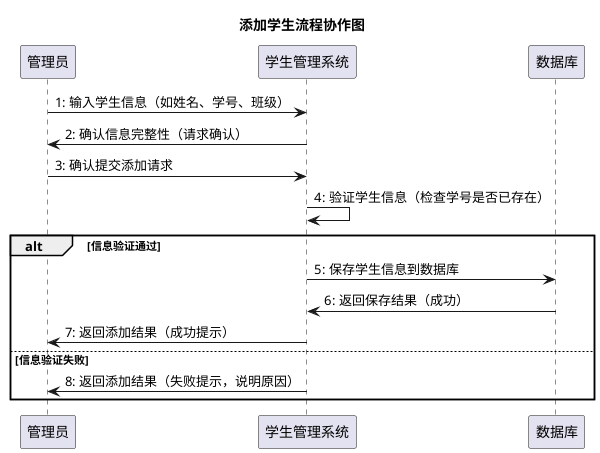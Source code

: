 @startuml 协作图
title 添加学生流程协作图

participant "管理员" as Administrator
participant "学生管理系统" as StudentSystem
participant "数据库" as Database

Administrator -> StudentSystem : 1: 输入学生信息（如姓名、学号、班级）
StudentSystem -> Administrator : 2: 确认信息完整性（请求确认）
Administrator -> StudentSystem : 3: 确认提交添加请求
StudentSystem -> StudentSystem : 4: 验证学生信息（检查学号是否已存在）

alt 信息验证通过
    StudentSystem -> Database : 5: 保存学生信息到数据库
    Database -> StudentSystem : 6: 返回保存结果（成功）
    StudentSystem -> Administrator : 7: 返回添加结果（成功提示）
else 信息验证失败
    StudentSystem -> Administrator : 8: 返回添加结果（失败提示，说明原因）
end

@enduml
